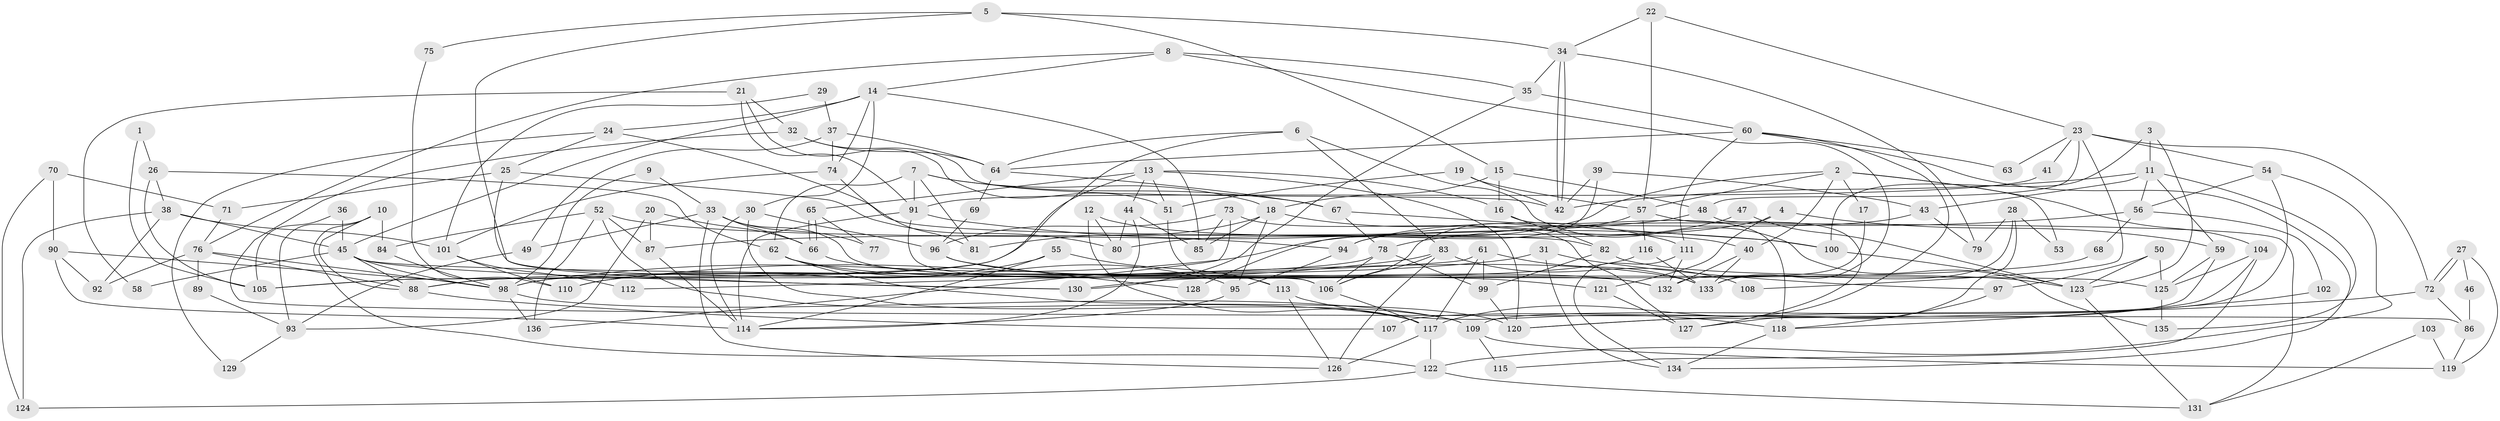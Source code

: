// Generated by graph-tools (version 1.1) at 2025/36/03/09/25 02:36:23]
// undirected, 136 vertices, 272 edges
graph export_dot {
graph [start="1"]
  node [color=gray90,style=filled];
  1;
  2;
  3;
  4;
  5;
  6;
  7;
  8;
  9;
  10;
  11;
  12;
  13;
  14;
  15;
  16;
  17;
  18;
  19;
  20;
  21;
  22;
  23;
  24;
  25;
  26;
  27;
  28;
  29;
  30;
  31;
  32;
  33;
  34;
  35;
  36;
  37;
  38;
  39;
  40;
  41;
  42;
  43;
  44;
  45;
  46;
  47;
  48;
  49;
  50;
  51;
  52;
  53;
  54;
  55;
  56;
  57;
  58;
  59;
  60;
  61;
  62;
  63;
  64;
  65;
  66;
  67;
  68;
  69;
  70;
  71;
  72;
  73;
  74;
  75;
  76;
  77;
  78;
  79;
  80;
  81;
  82;
  83;
  84;
  85;
  86;
  87;
  88;
  89;
  90;
  91;
  92;
  93;
  94;
  95;
  96;
  97;
  98;
  99;
  100;
  101;
  102;
  103;
  104;
  105;
  106;
  107;
  108;
  109;
  110;
  111;
  112;
  113;
  114;
  115;
  116;
  117;
  118;
  119;
  120;
  121;
  122;
  123;
  124;
  125;
  126;
  127;
  128;
  129;
  130;
  131;
  132;
  133;
  134;
  135;
  136;
  1 -- 105;
  1 -- 26;
  2 -- 104;
  2 -- 40;
  2 -- 17;
  2 -- 53;
  2 -- 57;
  2 -- 98;
  3 -- 11;
  3 -- 100;
  3 -- 123;
  4 -- 121;
  4 -- 59;
  4 -- 80;
  5 -- 106;
  5 -- 34;
  5 -- 15;
  5 -- 75;
  6 -- 83;
  6 -- 88;
  6 -- 64;
  6 -- 135;
  7 -- 18;
  7 -- 62;
  7 -- 67;
  7 -- 81;
  7 -- 91;
  8 -- 35;
  8 -- 14;
  8 -- 76;
  8 -- 133;
  9 -- 33;
  9 -- 98;
  10 -- 84;
  10 -- 88;
  10 -- 93;
  10 -- 122;
  11 -- 42;
  11 -- 56;
  11 -- 43;
  11 -- 59;
  11 -- 135;
  12 -- 80;
  12 -- 117;
  12 -- 40;
  13 -- 44;
  13 -- 120;
  13 -- 16;
  13 -- 51;
  13 -- 65;
  13 -- 105;
  14 -- 45;
  14 -- 85;
  14 -- 24;
  14 -- 30;
  14 -- 74;
  15 -- 16;
  15 -- 18;
  15 -- 48;
  16 -- 82;
  16 -- 118;
  17 -- 132;
  18 -- 95;
  18 -- 81;
  18 -- 85;
  18 -- 111;
  19 -- 57;
  19 -- 51;
  19 -- 42;
  20 -- 93;
  20 -- 87;
  20 -- 66;
  21 -- 91;
  21 -- 51;
  21 -- 32;
  21 -- 58;
  22 -- 57;
  22 -- 34;
  22 -- 23;
  23 -- 72;
  23 -- 41;
  23 -- 48;
  23 -- 54;
  23 -- 63;
  23 -- 108;
  24 -- 82;
  24 -- 25;
  24 -- 129;
  25 -- 71;
  25 -- 80;
  25 -- 130;
  26 -- 38;
  26 -- 62;
  26 -- 105;
  27 -- 119;
  27 -- 72;
  27 -- 72;
  27 -- 46;
  28 -- 79;
  28 -- 127;
  28 -- 53;
  28 -- 133;
  29 -- 101;
  29 -- 37;
  30 -- 114;
  30 -- 96;
  30 -- 109;
  31 -- 88;
  31 -- 97;
  31 -- 134;
  32 -- 42;
  32 -- 64;
  32 -- 86;
  33 -- 132;
  33 -- 66;
  33 -- 49;
  33 -- 77;
  33 -- 126;
  34 -- 35;
  34 -- 42;
  34 -- 42;
  34 -- 79;
  35 -- 60;
  35 -- 130;
  36 -- 45;
  36 -- 105;
  37 -- 64;
  37 -- 74;
  37 -- 49;
  38 -- 45;
  38 -- 101;
  38 -- 92;
  38 -- 124;
  39 -- 43;
  39 -- 42;
  39 -- 128;
  40 -- 133;
  40 -- 132;
  41 -- 91;
  43 -- 94;
  43 -- 79;
  44 -- 114;
  44 -- 80;
  44 -- 85;
  45 -- 130;
  45 -- 98;
  45 -- 58;
  45 -- 88;
  45 -- 125;
  46 -- 86;
  47 -- 94;
  47 -- 123;
  48 -- 87;
  48 -- 131;
  49 -- 93;
  50 -- 123;
  50 -- 125;
  50 -- 97;
  51 -- 113;
  52 -- 117;
  52 -- 136;
  52 -- 84;
  52 -- 87;
  52 -- 94;
  54 -- 122;
  54 -- 56;
  54 -- 120;
  55 -- 114;
  55 -- 113;
  55 -- 110;
  56 -- 78;
  56 -- 68;
  56 -- 102;
  57 -- 106;
  57 -- 116;
  57 -- 127;
  59 -- 125;
  59 -- 107;
  60 -- 64;
  60 -- 134;
  60 -- 63;
  60 -- 111;
  60 -- 117;
  61 -- 133;
  61 -- 117;
  61 -- 99;
  61 -- 112;
  62 -- 120;
  62 -- 133;
  62 -- 95;
  64 -- 67;
  64 -- 69;
  65 -- 66;
  65 -- 66;
  65 -- 77;
  66 -- 121;
  67 -- 78;
  67 -- 100;
  68 -- 98;
  69 -- 96;
  70 -- 124;
  70 -- 90;
  70 -- 71;
  71 -- 76;
  72 -- 120;
  72 -- 86;
  73 -- 85;
  73 -- 96;
  73 -- 127;
  73 -- 136;
  74 -- 81;
  74 -- 101;
  75 -- 110;
  76 -- 98;
  76 -- 88;
  76 -- 89;
  76 -- 92;
  78 -- 105;
  78 -- 99;
  78 -- 106;
  82 -- 123;
  82 -- 99;
  83 -- 126;
  83 -- 106;
  83 -- 108;
  83 -- 110;
  84 -- 98;
  86 -- 119;
  87 -- 114;
  88 -- 107;
  89 -- 93;
  90 -- 92;
  90 -- 114;
  90 -- 98;
  91 -- 106;
  91 -- 100;
  91 -- 114;
  93 -- 129;
  94 -- 95;
  95 -- 114;
  96 -- 132;
  96 -- 128;
  97 -- 118;
  98 -- 109;
  98 -- 136;
  99 -- 120;
  100 -- 123;
  101 -- 110;
  101 -- 112;
  102 -- 118;
  103 -- 119;
  103 -- 131;
  104 -- 125;
  104 -- 109;
  104 -- 115;
  106 -- 117;
  109 -- 115;
  109 -- 119;
  111 -- 132;
  111 -- 134;
  113 -- 118;
  113 -- 126;
  116 -- 133;
  116 -- 130;
  117 -- 122;
  117 -- 126;
  118 -- 134;
  121 -- 127;
  122 -- 131;
  122 -- 124;
  123 -- 131;
  125 -- 135;
}
